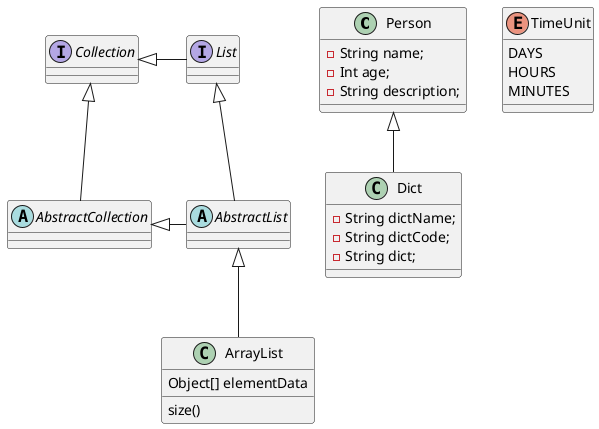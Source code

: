 @startuml


class Person{
       -String name;
       -Int age;
       -String description;
}

class Dict{
    -String dictName;
    -String dictCode;
    -String dict;
}

Person <|-- Dict

abstract class AbstractList
abstract AbstractCollection
interface List
interface Collection

List <|-- AbstractList
Collection <|-- AbstractCollection

Collection <|- List
AbstractCollection <|- AbstractList
AbstractList <|-- ArrayList

class ArrayList {
Object[] elementData
size()
}

enum TimeUnit {
DAYS
HOURS
MINUTES
}

@enduml
